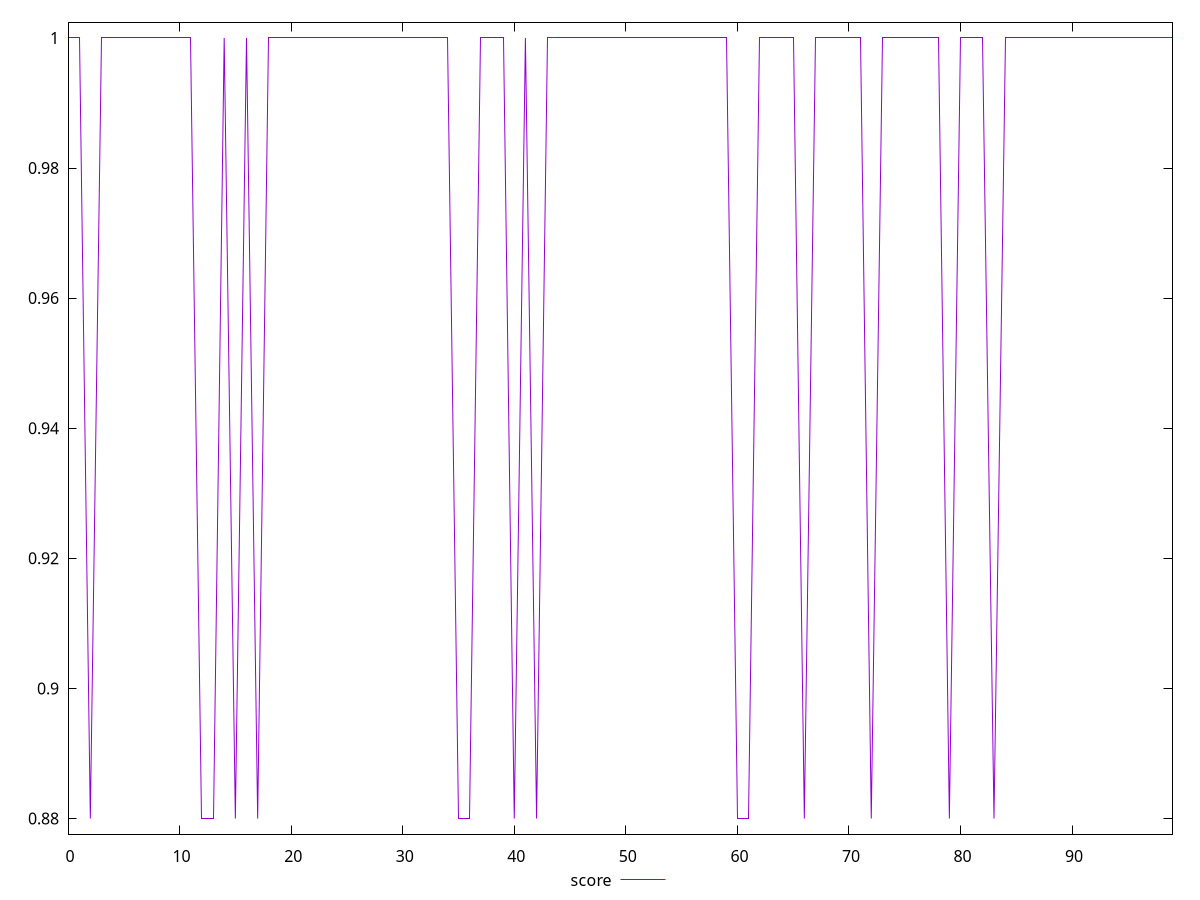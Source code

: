 reset

$score <<EOF
0 1
1 1
2 0.88
3 1
4 1
5 1
6 1
7 1
8 1
9 1
10 1
11 1
12 0.88
13 0.88
14 1
15 0.88
16 1
17 0.88
18 1
19 1
20 1
21 1
22 1
23 1
24 1
25 1
26 1
27 1
28 1
29 1
30 1
31 1
32 1
33 1
34 1
35 0.88
36 0.88
37 1
38 1
39 1
40 0.88
41 1
42 0.88
43 1
44 1
45 1
46 1
47 1
48 1
49 1
50 1
51 1
52 1
53 1
54 1
55 1
56 1
57 1
58 1
59 1
60 0.88
61 0.88
62 1
63 1
64 1
65 1
66 0.88
67 1
68 1
69 1
70 1
71 1
72 0.88
73 1
74 1
75 1
76 1
77 1
78 1
79 0.88
80 1
81 1
82 1
83 0.88
84 1
85 1
86 1
87 1
88 1
89 1
90 1
91 1
92 1
93 1
94 1
95 1
96 1
97 1
98 1
99 1
EOF

set key outside below
set xrange [0:99]
set yrange [0.8776:1.0024]
set trange [0.8776:1.0024]
set terminal svg size 640, 500 enhanced background rgb 'white'
set output "report_00019_2021-02-10T18-14-37.922Z//unminified-javascript/samples/pages+cached+noadtech+nomedia+nocss/score/values.svg"

plot $score title "score" with line

reset
